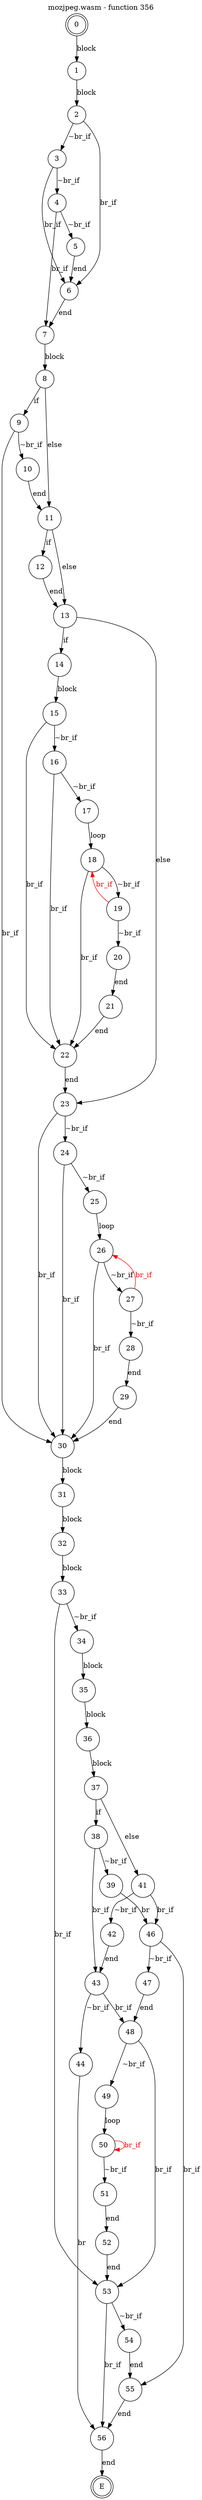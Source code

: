 digraph finite_state_machine {
    label = "mozjpeg.wasm - function 356"
    labelloc =  t
    labelfontsize = 16
    labelfontcolor = black
    labelfontname = "Helvetica"
    node [shape = doublecircle]; 0 E ;
    node [shape = circle];
    0 -> 1[label="block"];
    1 -> 2[label="block"];
    2 -> 3[label="~br_if"];
    2 -> 6[label="br_if"];
    3 -> 4[label="~br_if"];
    3 -> 6[label="br_if"];
    4 -> 5[label="~br_if"];
    4 -> 7[label="br_if"];
    5 -> 6[label="end"];
    6 -> 7[label="end"];
    7 -> 8[label="block"];
    8 -> 9[label="if"];
    8 -> 11[label="else"];
    9 -> 10[label="~br_if"];
    9 -> 30[label="br_if"];
    10 -> 11[label="end"];
    11 -> 12[label="if"];
    11 -> 13[label="else"];
    12 -> 13[label="end"];
    13 -> 14[label="if"];
    13 -> 23[label="else"];
    14 -> 15[label="block"];
    15 -> 16[label="~br_if"];
    15 -> 22[label="br_if"];
    16 -> 17[label="~br_if"];
    16 -> 22[label="br_if"];
    17 -> 18[label="loop"];
    18 -> 19[label="~br_if"];
    18 -> 22[label="br_if"];
    19 -> 20[label="~br_if"];
    19 -> 18[color="red" fontcolor="red" label="br_if"];
    20 -> 21[label="end"];
    21 -> 22[label="end"];
    22 -> 23[label="end"];
    23 -> 24[label="~br_if"];
    23 -> 30[label="br_if"];
    24 -> 25[label="~br_if"];
    24 -> 30[label="br_if"];
    25 -> 26[label="loop"];
    26 -> 27[label="~br_if"];
    26 -> 30[label="br_if"];
    27 -> 28[label="~br_if"];
    27 -> 26[color="red" fontcolor="red" label="br_if"];
    28 -> 29[label="end"];
    29 -> 30[label="end"];
    30 -> 31[label="block"];
    31 -> 32[label="block"];
    32 -> 33[label="block"];
    33 -> 34[label="~br_if"];
    33 -> 53[label="br_if"];
    34 -> 35[label="block"];
    35 -> 36[label="block"];
    36 -> 37[label="block"];
    37 -> 38[label="if"];
    37 -> 41[label="else"];
    38 -> 39[label="~br_if"];
    38 -> 43[label="br_if"];
    39 -> 46[label="br"];
    41 -> 42[label="~br_if"];
    41 -> 46[label="br_if"];
    42 -> 43[label="end"];
    43 -> 44[label="~br_if"];
    43 -> 48[label="br_if"];
    44 -> 56[label="br"];
    46 -> 47[label="~br_if"];
    46 -> 55[label="br_if"];
    47 -> 48[label="end"];
    48 -> 49[label="~br_if"];
    48 -> 53[label="br_if"];
    49 -> 50[label="loop"];
    50 -> 51[label="~br_if"];
    50 -> 50[color="red" fontcolor="red" label="br_if"];
    51 -> 52[label="end"];
    52 -> 53[label="end"];
    53 -> 54[label="~br_if"];
    53 -> 56[label="br_if"];
    54 -> 55[label="end"];
    55 -> 56[label="end"];
    56 -> E[label="end"];
}
